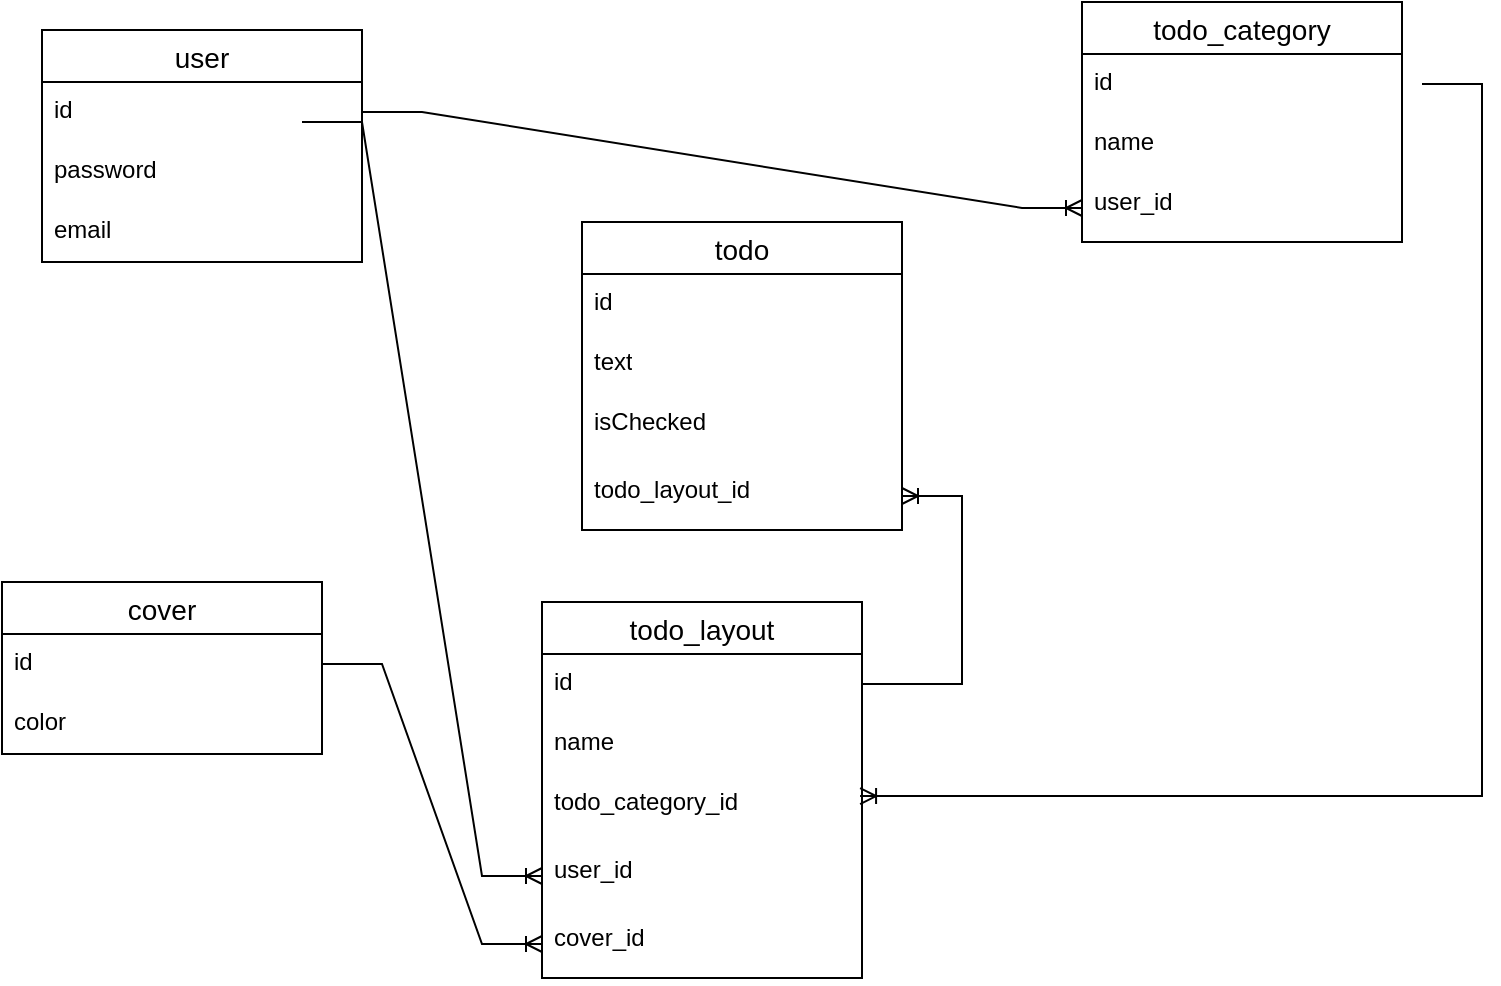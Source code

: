 <mxfile version="22.0.4" type="device">
  <diagram name="Страница — 1" id="p9D3Va177ccw_AerqbTb">
    <mxGraphModel dx="854" dy="591" grid="1" gridSize="10" guides="1" tooltips="1" connect="1" arrows="1" fold="1" page="1" pageScale="1" pageWidth="827" pageHeight="1169" math="0" shadow="0">
      <root>
        <mxCell id="0" />
        <mxCell id="1" parent="0" />
        <mxCell id="tgDgqScWjRTCapliWCic-1" value="user" style="swimlane;fontStyle=0;childLayout=stackLayout;horizontal=1;startSize=26;horizontalStack=0;resizeParent=1;resizeParentMax=0;resizeLast=0;collapsible=1;marginBottom=0;align=center;fontSize=14;" vertex="1" parent="1">
          <mxGeometry x="90" y="54" width="160" height="116" as="geometry" />
        </mxCell>
        <mxCell id="tgDgqScWjRTCapliWCic-2" value="id" style="text;strokeColor=none;fillColor=none;spacingLeft=4;spacingRight=4;overflow=hidden;rotatable=0;points=[[0,0.5],[1,0.5]];portConstraint=eastwest;fontSize=12;whiteSpace=wrap;html=1;" vertex="1" parent="tgDgqScWjRTCapliWCic-1">
          <mxGeometry y="26" width="160" height="30" as="geometry" />
        </mxCell>
        <mxCell id="tgDgqScWjRTCapliWCic-3" value="password" style="text;strokeColor=none;fillColor=none;spacingLeft=4;spacingRight=4;overflow=hidden;rotatable=0;points=[[0,0.5],[1,0.5]];portConstraint=eastwest;fontSize=12;whiteSpace=wrap;html=1;" vertex="1" parent="tgDgqScWjRTCapliWCic-1">
          <mxGeometry y="56" width="160" height="30" as="geometry" />
        </mxCell>
        <mxCell id="tgDgqScWjRTCapliWCic-4" value="email" style="text;strokeColor=none;fillColor=none;spacingLeft=4;spacingRight=4;overflow=hidden;rotatable=0;points=[[0,0.5],[1,0.5]];portConstraint=eastwest;fontSize=12;whiteSpace=wrap;html=1;" vertex="1" parent="tgDgqScWjRTCapliWCic-1">
          <mxGeometry y="86" width="160" height="30" as="geometry" />
        </mxCell>
        <mxCell id="tgDgqScWjRTCapliWCic-5" value="todo" style="swimlane;fontStyle=0;childLayout=stackLayout;horizontal=1;startSize=26;horizontalStack=0;resizeParent=1;resizeParentMax=0;resizeLast=0;collapsible=1;marginBottom=0;align=center;fontSize=14;" vertex="1" parent="1">
          <mxGeometry x="360" y="150" width="160" height="154" as="geometry" />
        </mxCell>
        <mxCell id="tgDgqScWjRTCapliWCic-6" value="id" style="text;strokeColor=none;fillColor=none;spacingLeft=4;spacingRight=4;overflow=hidden;rotatable=0;points=[[0,0.5],[1,0.5]];portConstraint=eastwest;fontSize=12;whiteSpace=wrap;html=1;" vertex="1" parent="tgDgqScWjRTCapliWCic-5">
          <mxGeometry y="26" width="160" height="30" as="geometry" />
        </mxCell>
        <mxCell id="tgDgqScWjRTCapliWCic-7" value="text" style="text;strokeColor=none;fillColor=none;spacingLeft=4;spacingRight=4;overflow=hidden;rotatable=0;points=[[0,0.5],[1,0.5]];portConstraint=eastwest;fontSize=12;whiteSpace=wrap;html=1;" vertex="1" parent="tgDgqScWjRTCapliWCic-5">
          <mxGeometry y="56" width="160" height="30" as="geometry" />
        </mxCell>
        <mxCell id="tgDgqScWjRTCapliWCic-8" value="isChecked" style="text;strokeColor=none;fillColor=none;spacingLeft=4;spacingRight=4;overflow=hidden;rotatable=0;points=[[0,0.5],[1,0.5]];portConstraint=eastwest;fontSize=12;whiteSpace=wrap;html=1;" vertex="1" parent="tgDgqScWjRTCapliWCic-5">
          <mxGeometry y="86" width="160" height="34" as="geometry" />
        </mxCell>
        <mxCell id="tgDgqScWjRTCapliWCic-9" value="todo_layout_id" style="text;strokeColor=none;fillColor=none;spacingLeft=4;spacingRight=4;overflow=hidden;rotatable=0;points=[[0,0.5],[1,0.5]];portConstraint=eastwest;fontSize=12;whiteSpace=wrap;html=1;" vertex="1" parent="tgDgqScWjRTCapliWCic-5">
          <mxGeometry y="120" width="160" height="34" as="geometry" />
        </mxCell>
        <mxCell id="tgDgqScWjRTCapliWCic-20" value="todo_category" style="swimlane;fontStyle=0;childLayout=stackLayout;horizontal=1;startSize=26;horizontalStack=0;resizeParent=1;resizeParentMax=0;resizeLast=0;collapsible=1;marginBottom=0;align=center;fontSize=14;" vertex="1" parent="1">
          <mxGeometry x="610" y="40" width="160" height="120" as="geometry" />
        </mxCell>
        <mxCell id="tgDgqScWjRTCapliWCic-21" value="id" style="text;strokeColor=none;fillColor=none;spacingLeft=4;spacingRight=4;overflow=hidden;rotatable=0;points=[[0,0.5],[1,0.5]];portConstraint=eastwest;fontSize=12;whiteSpace=wrap;html=1;" vertex="1" parent="tgDgqScWjRTCapliWCic-20">
          <mxGeometry y="26" width="160" height="30" as="geometry" />
        </mxCell>
        <mxCell id="tgDgqScWjRTCapliWCic-22" value="name" style="text;strokeColor=none;fillColor=none;spacingLeft=4;spacingRight=4;overflow=hidden;rotatable=0;points=[[0,0.5],[1,0.5]];portConstraint=eastwest;fontSize=12;whiteSpace=wrap;html=1;" vertex="1" parent="tgDgqScWjRTCapliWCic-20">
          <mxGeometry y="56" width="160" height="30" as="geometry" />
        </mxCell>
        <mxCell id="tgDgqScWjRTCapliWCic-24" value="user_id" style="text;strokeColor=none;fillColor=none;spacingLeft=4;spacingRight=4;overflow=hidden;rotatable=0;points=[[0,0.5],[1,0.5]];portConstraint=eastwest;fontSize=12;whiteSpace=wrap;html=1;" vertex="1" parent="tgDgqScWjRTCapliWCic-20">
          <mxGeometry y="86" width="160" height="34" as="geometry" />
        </mxCell>
        <mxCell id="tgDgqScWjRTCapliWCic-26" value="" style="edgeStyle=entityRelationEdgeStyle;fontSize=12;html=1;endArrow=ERoneToMany;rounded=0;exitX=1;exitY=0.5;exitDx=0;exitDy=0;entryX=0;entryY=0.5;entryDx=0;entryDy=0;" edge="1" parent="1" target="tgDgqScWjRTCapliWCic-17">
          <mxGeometry width="100" height="100" relative="1" as="geometry">
            <mxPoint x="220" y="100" as="sourcePoint" />
            <mxPoint x="310" y="474.996" as="targetPoint" />
            <Array as="points">
              <mxPoint x="230" y="350" />
            </Array>
          </mxGeometry>
        </mxCell>
        <mxCell id="tgDgqScWjRTCapliWCic-27" value="" style="edgeStyle=entityRelationEdgeStyle;fontSize=12;html=1;endArrow=ERoneToMany;rounded=0;exitX=1;exitY=0.5;exitDx=0;exitDy=0;" edge="1" parent="1" source="tgDgqScWjRTCapliWCic-2" target="tgDgqScWjRTCapliWCic-24">
          <mxGeometry width="100" height="100" relative="1" as="geometry">
            <mxPoint x="430" y="350" as="sourcePoint" />
            <mxPoint x="530" y="250" as="targetPoint" />
          </mxGeometry>
        </mxCell>
        <mxCell id="tgDgqScWjRTCapliWCic-13" value="todo_layout" style="swimlane;fontStyle=0;childLayout=stackLayout;horizontal=1;startSize=26;horizontalStack=0;resizeParent=1;resizeParentMax=0;resizeLast=0;collapsible=1;marginBottom=0;align=center;fontSize=14;" vertex="1" parent="1">
          <mxGeometry x="340" y="340" width="160" height="188" as="geometry" />
        </mxCell>
        <mxCell id="tgDgqScWjRTCapliWCic-14" value="id" style="text;strokeColor=none;fillColor=none;spacingLeft=4;spacingRight=4;overflow=hidden;rotatable=0;points=[[0,0.5],[1,0.5]];portConstraint=eastwest;fontSize=12;whiteSpace=wrap;html=1;" vertex="1" parent="tgDgqScWjRTCapliWCic-13">
          <mxGeometry y="26" width="160" height="30" as="geometry" />
        </mxCell>
        <mxCell id="tgDgqScWjRTCapliWCic-15" value="name" style="text;strokeColor=none;fillColor=none;spacingLeft=4;spacingRight=4;overflow=hidden;rotatable=0;points=[[0,0.5],[1,0.5]];portConstraint=eastwest;fontSize=12;whiteSpace=wrap;html=1;" vertex="1" parent="tgDgqScWjRTCapliWCic-13">
          <mxGeometry y="56" width="160" height="30" as="geometry" />
        </mxCell>
        <mxCell id="tgDgqScWjRTCapliWCic-16" value="todo_category_id" style="text;strokeColor=none;fillColor=none;spacingLeft=4;spacingRight=4;overflow=hidden;rotatable=0;points=[[0,0.5],[1,0.5]];portConstraint=eastwest;fontSize=12;whiteSpace=wrap;html=1;" vertex="1" parent="tgDgqScWjRTCapliWCic-13">
          <mxGeometry y="86" width="160" height="34" as="geometry" />
        </mxCell>
        <mxCell id="tgDgqScWjRTCapliWCic-17" value="user_id" style="text;strokeColor=none;fillColor=none;spacingLeft=4;spacingRight=4;overflow=hidden;rotatable=0;points=[[0,0.5],[1,0.5]];portConstraint=eastwest;fontSize=12;whiteSpace=wrap;html=1;" vertex="1" parent="tgDgqScWjRTCapliWCic-13">
          <mxGeometry y="120" width="160" height="34" as="geometry" />
        </mxCell>
        <mxCell id="tgDgqScWjRTCapliWCic-19" value="cover_id" style="text;strokeColor=none;fillColor=none;spacingLeft=4;spacingRight=4;overflow=hidden;rotatable=0;points=[[0,0.5],[1,0.5]];portConstraint=eastwest;fontSize=12;whiteSpace=wrap;html=1;" vertex="1" parent="tgDgqScWjRTCapliWCic-13">
          <mxGeometry y="154" width="160" height="34" as="geometry" />
        </mxCell>
        <mxCell id="tgDgqScWjRTCapliWCic-29" value="" style="edgeStyle=entityRelationEdgeStyle;fontSize=12;html=1;endArrow=ERoneToMany;rounded=0;entryX=0.994;entryY=0.324;entryDx=0;entryDy=0;entryPerimeter=0;" edge="1" parent="1" target="tgDgqScWjRTCapliWCic-16">
          <mxGeometry width="100" height="100" relative="1" as="geometry">
            <mxPoint x="780" y="81" as="sourcePoint" />
            <mxPoint x="530" y="250" as="targetPoint" />
          </mxGeometry>
        </mxCell>
        <mxCell id="tgDgqScWjRTCapliWCic-30" value="" style="edgeStyle=entityRelationEdgeStyle;fontSize=12;html=1;endArrow=ERoneToMany;rounded=0;exitX=1;exitY=0.5;exitDx=0;exitDy=0;" edge="1" parent="1" source="tgDgqScWjRTCapliWCic-14" target="tgDgqScWjRTCapliWCic-9">
          <mxGeometry width="100" height="100" relative="1" as="geometry">
            <mxPoint x="430" y="350" as="sourcePoint" />
            <mxPoint x="530" y="250" as="targetPoint" />
          </mxGeometry>
        </mxCell>
        <mxCell id="tgDgqScWjRTCapliWCic-32" value="cover" style="swimlane;fontStyle=0;childLayout=stackLayout;horizontal=1;startSize=26;horizontalStack=0;resizeParent=1;resizeParentMax=0;resizeLast=0;collapsible=1;marginBottom=0;align=center;fontSize=14;" vertex="1" parent="1">
          <mxGeometry x="70" y="330" width="160" height="86" as="geometry" />
        </mxCell>
        <mxCell id="tgDgqScWjRTCapliWCic-33" value="id" style="text;strokeColor=none;fillColor=none;spacingLeft=4;spacingRight=4;overflow=hidden;rotatable=0;points=[[0,0.5],[1,0.5]];portConstraint=eastwest;fontSize=12;whiteSpace=wrap;html=1;" vertex="1" parent="tgDgqScWjRTCapliWCic-32">
          <mxGeometry y="26" width="160" height="30" as="geometry" />
        </mxCell>
        <mxCell id="tgDgqScWjRTCapliWCic-34" value="color" style="text;strokeColor=none;fillColor=none;spacingLeft=4;spacingRight=4;overflow=hidden;rotatable=0;points=[[0,0.5],[1,0.5]];portConstraint=eastwest;fontSize=12;whiteSpace=wrap;html=1;" vertex="1" parent="tgDgqScWjRTCapliWCic-32">
          <mxGeometry y="56" width="160" height="30" as="geometry" />
        </mxCell>
        <mxCell id="tgDgqScWjRTCapliWCic-37" value="" style="edgeStyle=entityRelationEdgeStyle;fontSize=12;html=1;endArrow=ERoneToMany;rounded=0;exitX=1;exitY=0.5;exitDx=0;exitDy=0;entryX=0;entryY=0.5;entryDx=0;entryDy=0;" edge="1" parent="1" source="tgDgqScWjRTCapliWCic-33" target="tgDgqScWjRTCapliWCic-19">
          <mxGeometry width="100" height="100" relative="1" as="geometry">
            <mxPoint x="430" y="370" as="sourcePoint" />
            <mxPoint x="530" y="270" as="targetPoint" />
          </mxGeometry>
        </mxCell>
      </root>
    </mxGraphModel>
  </diagram>
</mxfile>
